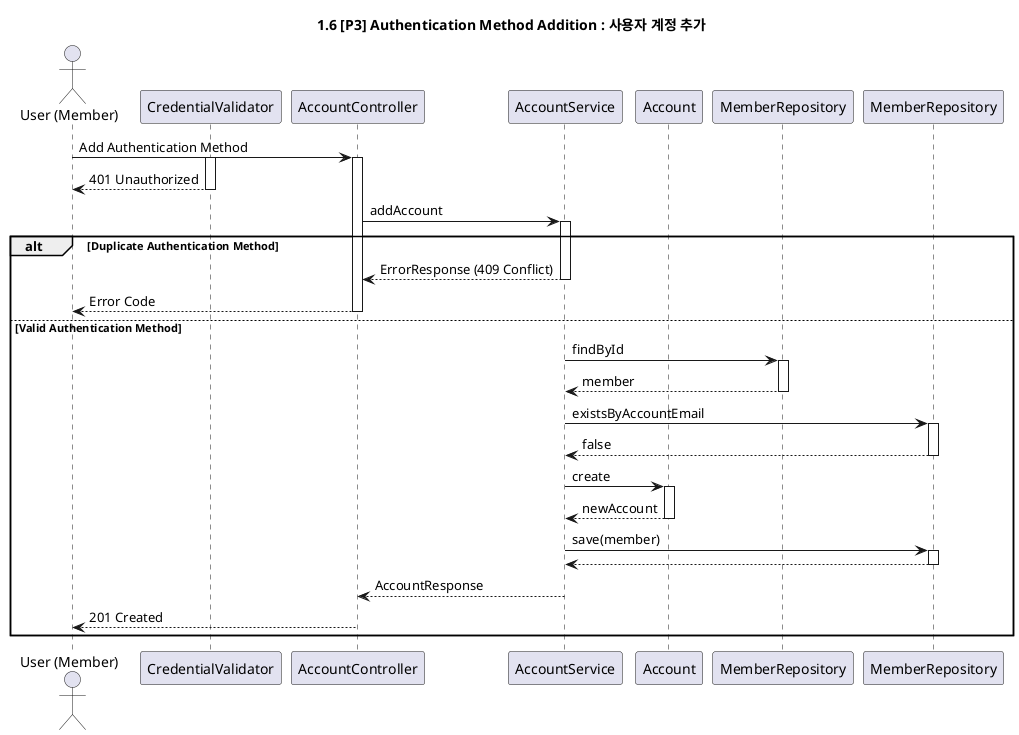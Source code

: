 @startuml

title 1.6 [P3] Authentication Method Addition : 사용자 계정 추가

actor "User (Member)" as User
participant "CredentialValidator" as Validator
participant "AccountController" as Controller
participant "AccountService" as AppService
participant "Account" as AccountDomain
participant "MemberRepository" as MemberRepo
participant "MemberRepository" as AccountRepo

User -> Controller: Add Authentication Method
activate Validator
activate Controller
Validator --> User: 401 Unauthorized
deactivate Validator

Controller -> AppService: addAccount
activate AppService
alt Duplicate Authentication Method
    AppService --> Controller: ErrorResponse (409 Conflict)
    deactivate AppService
    Controller --> User: Error Code
    deactivate Controller
else Valid Authentication Method

AppService -> MemberRepo: findById
activate MemberRepo
MemberRepo --> AppService: member
deactivate MemberRepo

AppService -> AccountRepo: existsByAccountEmail
activate AccountRepo
AccountRepo --> AppService: false
deactivate AccountRepo

AppService -> AccountDomain: create
activate AccountDomain
AccountDomain --> AppService: newAccount
deactivate AccountDomain

AppService -> AccountRepo: save(member)
activate AccountRepo
AccountRepo --> AppService
deactivate AccountRepo

AppService --> Controller: AccountResponse
deactivate AppService

Controller --> User: 201 Created
deactivate Controller
end
@enduml